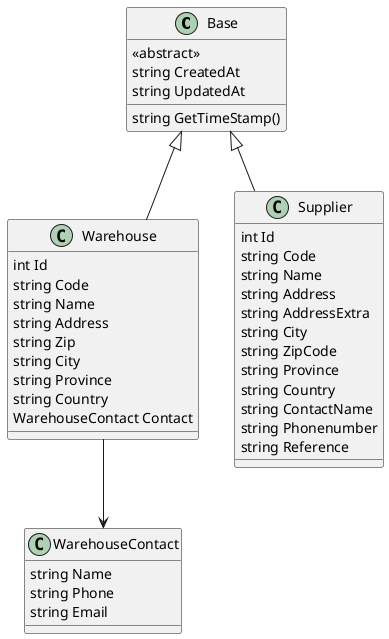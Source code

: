 @startuml ClassDiagram
    class Base {
        <<abstract>>
        string CreatedAt
        string UpdatedAt
        string GetTimeStamp()
    }

    class WarehouseContact {
        string Name
        string Phone
        string Email
    }

    class Warehouse {
        int Id
        string Code
        string Name
        string Address
        string Zip
        string City
        string Province
        string Country
        WarehouseContact Contact
    }

    class Supplier {
        int Id
        string Code
        string Name
        string Address
        string AddressExtra
        string City
        string ZipCode
        string Province
        string Country
        string ContactName
        string Phonenumber
        string Reference
    }

    Base <|-- Warehouse
    Base <|-- Supplier
    Warehouse --> WarehouseContact
@enduml
